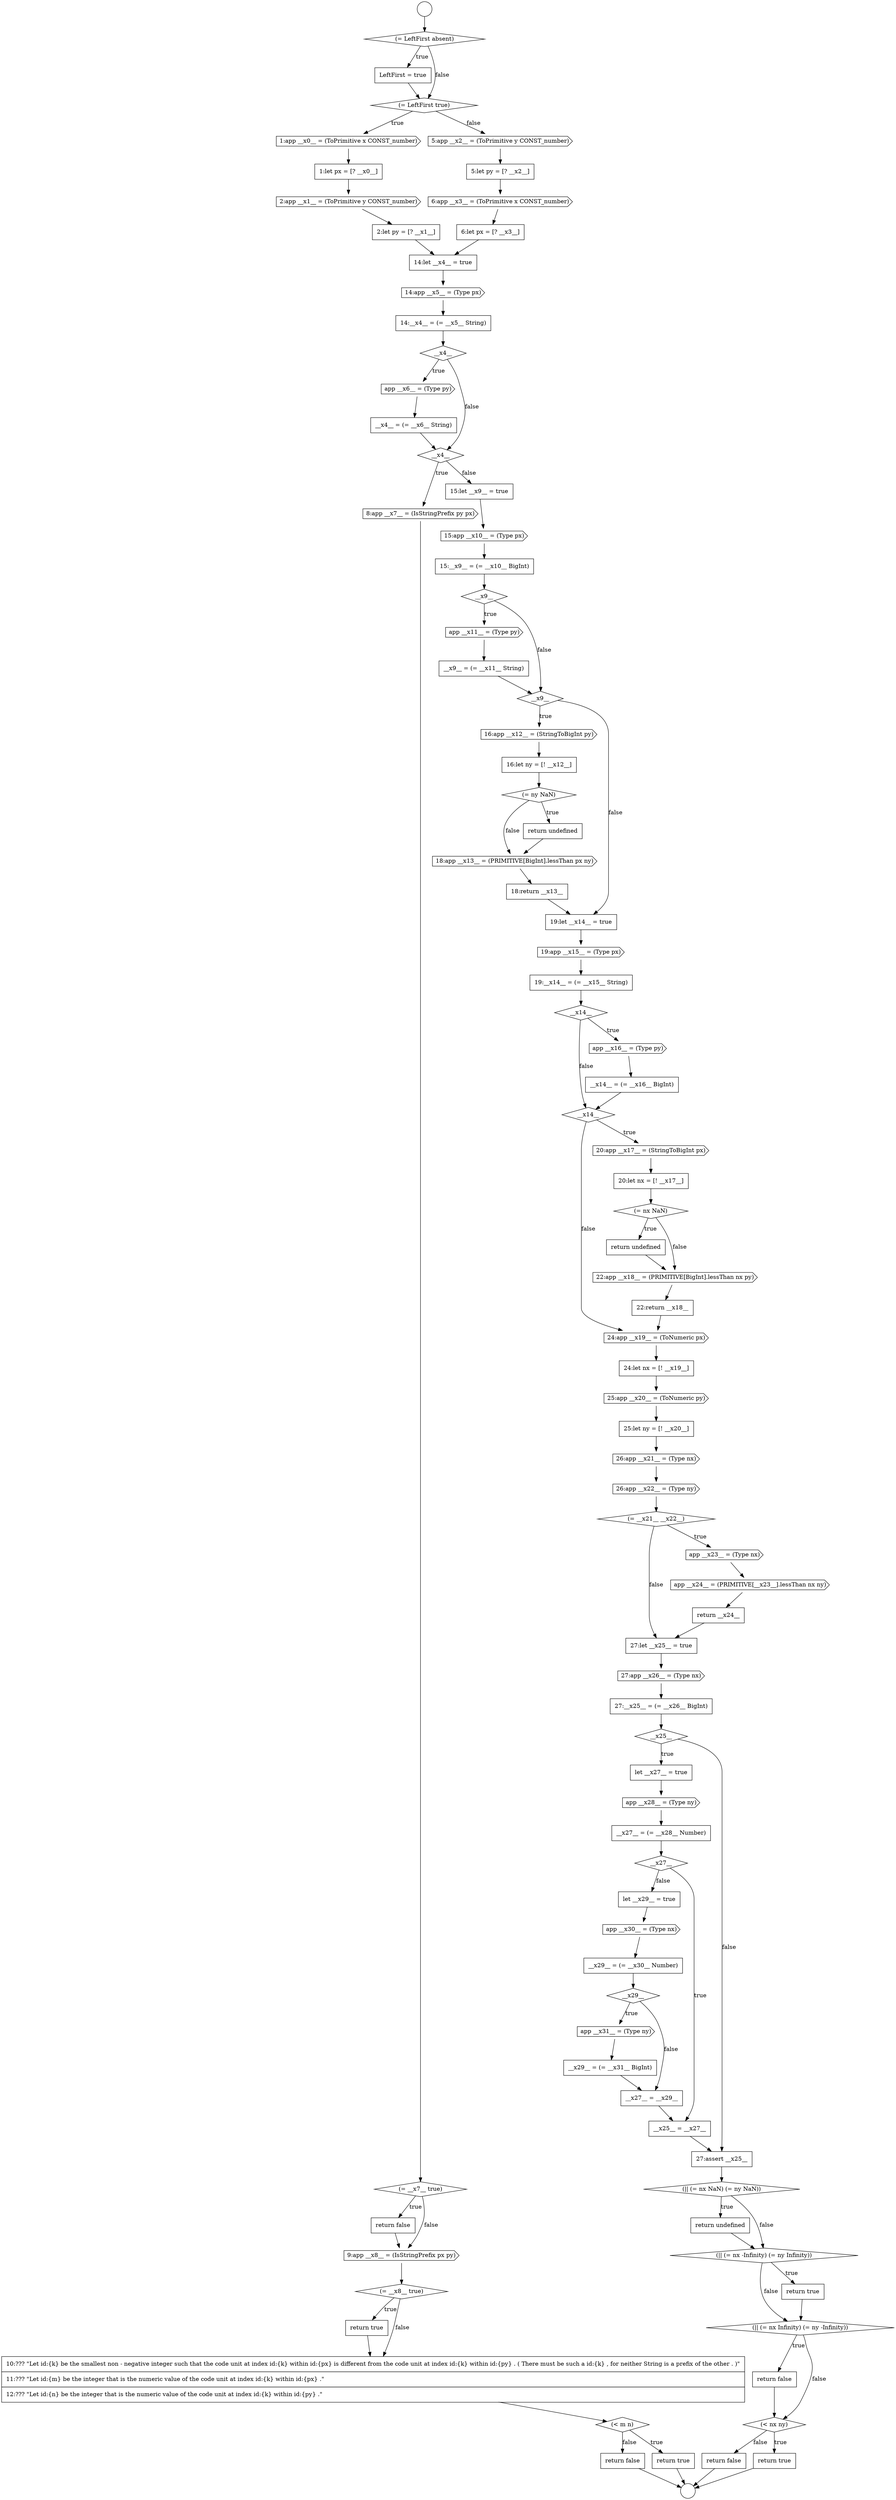 digraph {
  node5 [shape=cds, label=<<font color="black">1:app __x0__ = (ToPrimitive x CONST_number)</font>> color="black" fillcolor="white" style=filled]
  node84 [shape=none, margin=0, label=<<font color="black">
    <table border="0" cellborder="1" cellspacing="0" cellpadding="10">
      <tr><td align="left">return undefined</td></tr>
    </table>
  </font>> color="black" fillcolor="white" style=filled]
  node65 [shape=none, margin=0, label=<<font color="black">
    <table border="0" cellborder="1" cellspacing="0" cellpadding="10">
      <tr><td align="left">return __x24__</td></tr>
    </table>
  </font>> color="black" fillcolor="white" style=filled]
  node77 [shape=diamond, label=<<font color="black">__x29__</font>> color="black" fillcolor="white" style=filled]
  node87 [shape=diamond, label=<<font color="black">(|| (= nx Infinity) (= ny -Infinity))</font>> color="black" fillcolor="white" style=filled]
  node69 [shape=diamond, label=<<font color="black">__x25__</font>> color="black" fillcolor="white" style=filled]
  node0 [shape=circle label=" " color="black" fillcolor="white" style=filled]
  node88 [shape=none, margin=0, label=<<font color="black">
    <table border="0" cellborder="1" cellspacing="0" cellpadding="10">
      <tr><td align="left">return false</td></tr>
    </table>
  </font>> color="black" fillcolor="white" style=filled]
  node10 [shape=none, margin=0, label=<<font color="black">
    <table border="0" cellborder="1" cellspacing="0" cellpadding="10">
      <tr><td align="left">5:let py = [? __x2__]</td></tr>
    </table>
  </font>> color="black" fillcolor="white" style=filled]
  node56 [shape=cds, label=<<font color="black">24:app __x19__ = (ToNumeric px)</font>> color="black" fillcolor="white" style=filled]
  node42 [shape=none, margin=0, label=<<font color="black">
    <table border="0" cellborder="1" cellspacing="0" cellpadding="10">
      <tr><td align="left">18:return __x13__</td></tr>
    </table>
  </font>> color="black" fillcolor="white" style=filled]
  node24 [shape=diamond, label=<<font color="black">(= __x8__ true)</font>> color="black" fillcolor="white" style=filled]
  node37 [shape=cds, label=<<font color="black">16:app __x12__ = (StringToBigInt py)</font>> color="black" fillcolor="white" style=filled]
  node25 [shape=none, margin=0, label=<<font color="black">
    <table border="0" cellborder="1" cellspacing="0" cellpadding="10">
      <tr><td align="left">return true</td></tr>
    </table>
  </font>> color="black" fillcolor="white" style=filled]
  node52 [shape=diamond, label=<<font color="black">(= nx NaN)</font>> color="black" fillcolor="white" style=filled]
  node14 [shape=cds, label=<<font color="black">14:app __x5__ = (Type px)</font>> color="black" fillcolor="white" style=filled]
  node20 [shape=cds, label=<<font color="black">8:app __x7__ = (IsStringPrefix py px)</font>> color="black" fillcolor="white" style=filled]
  node46 [shape=diamond, label=<<font color="black">__x14__</font>> color="black" fillcolor="white" style=filled]
  node57 [shape=none, margin=0, label=<<font color="black">
    <table border="0" cellborder="1" cellspacing="0" cellpadding="10">
      <tr><td align="left">24:let nx = [! __x19__]</td></tr>
    </table>
  </font>> color="black" fillcolor="white" style=filled]
  node78 [shape=cds, label=<<font color="black">app __x31__ = (Type ny)</font>> color="black" fillcolor="white" style=filled]
  node29 [shape=none, margin=0, label=<<font color="black">
    <table border="0" cellborder="1" cellspacing="0" cellpadding="10">
      <tr><td align="left">return false</td></tr>
    </table>
  </font>> color="black" fillcolor="white" style=filled]
  node61 [shape=cds, label=<<font color="black">26:app __x22__ = (Type ny)</font>> color="black" fillcolor="white" style=filled]
  node89 [shape=diamond, label=<<font color="black">(&lt; nx ny)</font>> color="black" fillcolor="white" style=filled]
  node1 [shape=circle label=" " color="black" fillcolor="white" style=filled]
  node74 [shape=none, margin=0, label=<<font color="black">
    <table border="0" cellborder="1" cellspacing="0" cellpadding="10">
      <tr><td align="left">let __x29__ = true</td></tr>
    </table>
  </font>> color="black" fillcolor="white" style=filled]
  node6 [shape=none, margin=0, label=<<font color="black">
    <table border="0" cellborder="1" cellspacing="0" cellpadding="10">
      <tr><td align="left">1:let px = [? __x0__]</td></tr>
    </table>
  </font>> color="black" fillcolor="white" style=filled]
  node60 [shape=cds, label=<<font color="black">26:app __x21__ = (Type nx)</font>> color="black" fillcolor="white" style=filled]
  node85 [shape=diamond, label=<<font color="black">(|| (= nx -Infinity) (= ny Infinity))</font>> color="black" fillcolor="white" style=filled]
  node70 [shape=none, margin=0, label=<<font color="black">
    <table border="0" cellborder="1" cellspacing="0" cellpadding="10">
      <tr><td align="left">let __x27__ = true</td></tr>
    </table>
  </font>> color="black" fillcolor="white" style=filled]
  node21 [shape=diamond, label=<<font color="black">(= __x7__ true)</font>> color="black" fillcolor="white" style=filled]
  node33 [shape=diamond, label=<<font color="black">__x9__</font>> color="black" fillcolor="white" style=filled]
  node28 [shape=none, margin=0, label=<<font color="black">
    <table border="0" cellborder="1" cellspacing="0" cellpadding="10">
      <tr><td align="left">return true</td></tr>
    </table>
  </font>> color="black" fillcolor="white" style=filled]
  node38 [shape=none, margin=0, label=<<font color="black">
    <table border="0" cellborder="1" cellspacing="0" cellpadding="10">
      <tr><td align="left">16:let ny = [! __x12__]</td></tr>
    </table>
  </font>> color="black" fillcolor="white" style=filled]
  node9 [shape=cds, label=<<font color="black">5:app __x2__ = (ToPrimitive y CONST_number)</font>> color="black" fillcolor="white" style=filled]
  node53 [shape=none, margin=0, label=<<font color="black">
    <table border="0" cellborder="1" cellspacing="0" cellpadding="10">
      <tr><td align="left">return undefined</td></tr>
    </table>
  </font>> color="black" fillcolor="white" style=filled]
  node13 [shape=none, margin=0, label=<<font color="black">
    <table border="0" cellborder="1" cellspacing="0" cellpadding="10">
      <tr><td align="left">14:let __x4__ = true</td></tr>
    </table>
  </font>> color="black" fillcolor="white" style=filled]
  node41 [shape=cds, label=<<font color="black">18:app __x13__ = (PRIMITIVE[BigInt].lessThan px ny)</font>> color="black" fillcolor="white" style=filled]
  node73 [shape=diamond, label=<<font color="black">__x27__</font>> color="black" fillcolor="white" style=filled]
  node2 [shape=diamond, label=<<font color="black">(= LeftFirst absent)</font>> color="black" fillcolor="white" style=filled]
  node45 [shape=none, margin=0, label=<<font color="black">
    <table border="0" cellborder="1" cellspacing="0" cellpadding="10">
      <tr><td align="left">19:__x14__ = (= __x15__ String)</td></tr>
    </table>
  </font>> color="black" fillcolor="white" style=filled]
  node64 [shape=cds, label=<<font color="black">app __x24__ = (PRIMITIVE[__x23__].lessThan nx ny)</font>> color="black" fillcolor="white" style=filled]
  node17 [shape=cds, label=<<font color="black">app __x6__ = (Type py)</font>> color="black" fillcolor="white" style=filled]
  node32 [shape=none, margin=0, label=<<font color="black">
    <table border="0" cellborder="1" cellspacing="0" cellpadding="10">
      <tr><td align="left">15:__x9__ = (= __x10__ BigInt)</td></tr>
    </table>
  </font>> color="black" fillcolor="white" style=filled]
  node34 [shape=cds, label=<<font color="black">app __x11__ = (Type py)</font>> color="black" fillcolor="white" style=filled]
  node22 [shape=none, margin=0, label=<<font color="black">
    <table border="0" cellborder="1" cellspacing="0" cellpadding="10">
      <tr><td align="left">return false</td></tr>
    </table>
  </font>> color="black" fillcolor="white" style=filled]
  node44 [shape=cds, label=<<font color="black">19:app __x15__ = (Type px)</font>> color="black" fillcolor="white" style=filled]
  node59 [shape=none, margin=0, label=<<font color="black">
    <table border="0" cellborder="1" cellspacing="0" cellpadding="10">
      <tr><td align="left">25:let ny = [! __x20__]</td></tr>
    </table>
  </font>> color="black" fillcolor="white" style=filled]
  node27 [shape=diamond, label=<<font color="black">(&lt; m n)</font>> color="black" fillcolor="white" style=filled]
  node71 [shape=cds, label=<<font color="black">app __x28__ = (Type ny)</font>> color="black" fillcolor="white" style=filled]
  node12 [shape=none, margin=0, label=<<font color="black">
    <table border="0" cellborder="1" cellspacing="0" cellpadding="10">
      <tr><td align="left">6:let px = [? __x3__]</td></tr>
    </table>
  </font>> color="black" fillcolor="white" style=filled]
  node54 [shape=cds, label=<<font color="black">22:app __x18__ = (PRIMITIVE[BigInt].lessThan nx py)</font>> color="black" fillcolor="white" style=filled]
  node49 [shape=diamond, label=<<font color="black">__x14__</font>> color="black" fillcolor="white" style=filled]
  node86 [shape=none, margin=0, label=<<font color="black">
    <table border="0" cellborder="1" cellspacing="0" cellpadding="10">
      <tr><td align="left">return true</td></tr>
    </table>
  </font>> color="black" fillcolor="white" style=filled]
  node81 [shape=none, margin=0, label=<<font color="black">
    <table border="0" cellborder="1" cellspacing="0" cellpadding="10">
      <tr><td align="left">__x25__ = __x27__</td></tr>
    </table>
  </font>> color="black" fillcolor="white" style=filled]
  node76 [shape=none, margin=0, label=<<font color="black">
    <table border="0" cellborder="1" cellspacing="0" cellpadding="10">
      <tr><td align="left">__x29__ = (= __x30__ Number)</td></tr>
    </table>
  </font>> color="black" fillcolor="white" style=filled]
  node7 [shape=cds, label=<<font color="black">2:app __x1__ = (ToPrimitive y CONST_number)</font>> color="black" fillcolor="white" style=filled]
  node39 [shape=diamond, label=<<font color="black">(= ny NaN)</font>> color="black" fillcolor="white" style=filled]
  node91 [shape=none, margin=0, label=<<font color="black">
    <table border="0" cellborder="1" cellspacing="0" cellpadding="10">
      <tr><td align="left">return false</td></tr>
    </table>
  </font>> color="black" fillcolor="white" style=filled]
  node66 [shape=none, margin=0, label=<<font color="black">
    <table border="0" cellborder="1" cellspacing="0" cellpadding="10">
      <tr><td align="left">27:let __x25__ = true</td></tr>
    </table>
  </font>> color="black" fillcolor="white" style=filled]
  node3 [shape=none, margin=0, label=<<font color="black">
    <table border="0" cellborder="1" cellspacing="0" cellpadding="10">
      <tr><td align="left">LeftFirst = true</td></tr>
    </table>
  </font>> color="black" fillcolor="white" style=filled]
  node80 [shape=none, margin=0, label=<<font color="black">
    <table border="0" cellborder="1" cellspacing="0" cellpadding="10">
      <tr><td align="left">__x27__ = __x29__</td></tr>
    </table>
  </font>> color="black" fillcolor="white" style=filled]
  node35 [shape=none, margin=0, label=<<font color="black">
    <table border="0" cellborder="1" cellspacing="0" cellpadding="10">
      <tr><td align="left">__x9__ = (= __x11__ String)</td></tr>
    </table>
  </font>> color="black" fillcolor="white" style=filled]
  node48 [shape=none, margin=0, label=<<font color="black">
    <table border="0" cellborder="1" cellspacing="0" cellpadding="10">
      <tr><td align="left">__x14__ = (= __x16__ BigInt)</td></tr>
    </table>
  </font>> color="black" fillcolor="white" style=filled]
  node63 [shape=cds, label=<<font color="black">app __x23__ = (Type nx)</font>> color="black" fillcolor="white" style=filled]
  node18 [shape=none, margin=0, label=<<font color="black">
    <table border="0" cellborder="1" cellspacing="0" cellpadding="10">
      <tr><td align="left">__x4__ = (= __x6__ String)</td></tr>
    </table>
  </font>> color="black" fillcolor="white" style=filled]
  node50 [shape=cds, label=<<font color="black">20:app __x17__ = (StringToBigInt px)</font>> color="black" fillcolor="white" style=filled]
  node67 [shape=cds, label=<<font color="black">27:app __x26__ = (Type nx)</font>> color="black" fillcolor="white" style=filled]
  node16 [shape=diamond, label=<<font color="black">__x4__</font>> color="black" fillcolor="white" style=filled]
  node31 [shape=cds, label=<<font color="black">15:app __x10__ = (Type px)</font>> color="black" fillcolor="white" style=filled]
  node11 [shape=cds, label=<<font color="black">6:app __x3__ = (ToPrimitive x CONST_number)</font>> color="black" fillcolor="white" style=filled]
  node72 [shape=none, margin=0, label=<<font color="black">
    <table border="0" cellborder="1" cellspacing="0" cellpadding="10">
      <tr><td align="left">__x27__ = (= __x28__ Number)</td></tr>
    </table>
  </font>> color="black" fillcolor="white" style=filled]
  node43 [shape=none, margin=0, label=<<font color="black">
    <table border="0" cellborder="1" cellspacing="0" cellpadding="10">
      <tr><td align="left">19:let __x14__ = true</td></tr>
    </table>
  </font>> color="black" fillcolor="white" style=filled]
  node40 [shape=none, margin=0, label=<<font color="black">
    <table border="0" cellborder="1" cellspacing="0" cellpadding="10">
      <tr><td align="left">return undefined</td></tr>
    </table>
  </font>> color="black" fillcolor="white" style=filled]
  node26 [shape=none, margin=0, label=<<font color="black">
    <table border="0" cellborder="1" cellspacing="0" cellpadding="10">
      <tr><td align="left">10:??? &quot;Let id:{k} be the smallest non - negative integer such that the code unit at index id:{k} within id:{px} is different from the code unit at index id:{k} within id:{py} . ( There must be such a id:{k} , for neither String is a prefix of the other . )&quot;</td></tr>
      <tr><td align="left">11:??? &quot;Let id:{m} be the integer that is the numeric value of the code unit at index id:{k} within id:{px} .&quot;</td></tr>
      <tr><td align="left">12:??? &quot;Let id:{n} be the integer that is the numeric value of the code unit at index id:{k} within id:{py} .&quot;</td></tr>
    </table>
  </font>> color="black" fillcolor="white" style=filled]
  node55 [shape=none, margin=0, label=<<font color="black">
    <table border="0" cellborder="1" cellspacing="0" cellpadding="10">
      <tr><td align="left">22:return __x18__</td></tr>
    </table>
  </font>> color="black" fillcolor="white" style=filled]
  node23 [shape=cds, label=<<font color="black">9:app __x8__ = (IsStringPrefix px py)</font>> color="black" fillcolor="white" style=filled]
  node8 [shape=none, margin=0, label=<<font color="black">
    <table border="0" cellborder="1" cellspacing="0" cellpadding="10">
      <tr><td align="left">2:let py = [? __x1__]</td></tr>
    </table>
  </font>> color="black" fillcolor="white" style=filled]
  node75 [shape=cds, label=<<font color="black">app __x30__ = (Type nx)</font>> color="black" fillcolor="white" style=filled]
  node58 [shape=cds, label=<<font color="black">25:app __x20__ = (ToNumeric py)</font>> color="black" fillcolor="white" style=filled]
  node82 [shape=none, margin=0, label=<<font color="black">
    <table border="0" cellborder="1" cellspacing="0" cellpadding="10">
      <tr><td align="left">27:assert __x25__</td></tr>
    </table>
  </font>> color="black" fillcolor="white" style=filled]
  node36 [shape=diamond, label=<<font color="black">__x9__</font>> color="black" fillcolor="white" style=filled]
  node30 [shape=none, margin=0, label=<<font color="black">
    <table border="0" cellborder="1" cellspacing="0" cellpadding="10">
      <tr><td align="left">15:let __x9__ = true</td></tr>
    </table>
  </font>> color="black" fillcolor="white" style=filled]
  node51 [shape=none, margin=0, label=<<font color="black">
    <table border="0" cellborder="1" cellspacing="0" cellpadding="10">
      <tr><td align="left">20:let nx = [! __x17__]</td></tr>
    </table>
  </font>> color="black" fillcolor="white" style=filled]
  node19 [shape=diamond, label=<<font color="black">__x4__</font>> color="black" fillcolor="white" style=filled]
  node4 [shape=diamond, label=<<font color="black">(= LeftFirst true)</font>> color="black" fillcolor="white" style=filled]
  node79 [shape=none, margin=0, label=<<font color="black">
    <table border="0" cellborder="1" cellspacing="0" cellpadding="10">
      <tr><td align="left">__x29__ = (= __x31__ BigInt)</td></tr>
    </table>
  </font>> color="black" fillcolor="white" style=filled]
  node47 [shape=cds, label=<<font color="black">app __x16__ = (Type py)</font>> color="black" fillcolor="white" style=filled]
  node15 [shape=none, margin=0, label=<<font color="black">
    <table border="0" cellborder="1" cellspacing="0" cellpadding="10">
      <tr><td align="left">14:__x4__ = (= __x5__ String)</td></tr>
    </table>
  </font>> color="black" fillcolor="white" style=filled]
  node68 [shape=none, margin=0, label=<<font color="black">
    <table border="0" cellborder="1" cellspacing="0" cellpadding="10">
      <tr><td align="left">27:__x25__ = (= __x26__ BigInt)</td></tr>
    </table>
  </font>> color="black" fillcolor="white" style=filled]
  node62 [shape=diamond, label=<<font color="black">(= __x21__ __x22__)</font>> color="black" fillcolor="white" style=filled]
  node90 [shape=none, margin=0, label=<<font color="black">
    <table border="0" cellborder="1" cellspacing="0" cellpadding="10">
      <tr><td align="left">return true</td></tr>
    </table>
  </font>> color="black" fillcolor="white" style=filled]
  node83 [shape=diamond, label=<<font color="black">(|| (= nx NaN) (= ny NaN))</font>> color="black" fillcolor="white" style=filled]
  node66 -> node67 [ color="black"]
  node28 -> node1 [ color="black"]
  node50 -> node51 [ color="black"]
  node59 -> node60 [ color="black"]
  node5 -> node6 [ color="black"]
  node53 -> node54 [ color="black"]
  node3 -> node4 [ color="black"]
  node63 -> node64 [ color="black"]
  node64 -> node65 [ color="black"]
  node61 -> node62 [ color="black"]
  node33 -> node34 [label=<<font color="black">true</font>> color="black"]
  node33 -> node36 [label=<<font color="black">false</font>> color="black"]
  node67 -> node68 [ color="black"]
  node7 -> node8 [ color="black"]
  node54 -> node55 [ color="black"]
  node19 -> node20 [label=<<font color="black">true</font>> color="black"]
  node19 -> node30 [label=<<font color="black">false</font>> color="black"]
  node18 -> node19 [ color="black"]
  node4 -> node5 [label=<<font color="black">true</font>> color="black"]
  node4 -> node9 [label=<<font color="black">false</font>> color="black"]
  node42 -> node43 [ color="black"]
  node34 -> node35 [ color="black"]
  node36 -> node37 [label=<<font color="black">true</font>> color="black"]
  node36 -> node43 [label=<<font color="black">false</font>> color="black"]
  node71 -> node72 [ color="black"]
  node15 -> node16 [ color="black"]
  node55 -> node56 [ color="black"]
  node89 -> node90 [label=<<font color="black">true</font>> color="black"]
  node89 -> node91 [label=<<font color="black">false</font>> color="black"]
  node11 -> node12 [ color="black"]
  node52 -> node53 [label=<<font color="black">true</font>> color="black"]
  node52 -> node54 [label=<<font color="black">false</font>> color="black"]
  node77 -> node78 [label=<<font color="black">true</font>> color="black"]
  node77 -> node80 [label=<<font color="black">false</font>> color="black"]
  node13 -> node14 [ color="black"]
  node35 -> node36 [ color="black"]
  node57 -> node58 [ color="black"]
  node73 -> node81 [label=<<font color="black">true</font>> color="black"]
  node73 -> node74 [label=<<font color="black">false</font>> color="black"]
  node79 -> node80 [ color="black"]
  node12 -> node13 [ color="black"]
  node62 -> node63 [label=<<font color="black">true</font>> color="black"]
  node62 -> node66 [label=<<font color="black">false</font>> color="black"]
  node45 -> node46 [ color="black"]
  node0 -> node2 [ color="black"]
  node75 -> node76 [ color="black"]
  node84 -> node85 [ color="black"]
  node2 -> node3 [label=<<font color="black">true</font>> color="black"]
  node2 -> node4 [label=<<font color="black">false</font>> color="black"]
  node22 -> node23 [ color="black"]
  node70 -> node71 [ color="black"]
  node6 -> node7 [ color="black"]
  node76 -> node77 [ color="black"]
  node43 -> node44 [ color="black"]
  node21 -> node22 [label=<<font color="black">true</font>> color="black"]
  node21 -> node23 [label=<<font color="black">false</font>> color="black"]
  node9 -> node10 [ color="black"]
  node44 -> node45 [ color="black"]
  node37 -> node38 [ color="black"]
  node68 -> node69 [ color="black"]
  node49 -> node50 [label=<<font color="black">true</font>> color="black"]
  node49 -> node56 [label=<<font color="black">false</font>> color="black"]
  node23 -> node24 [ color="black"]
  node14 -> node15 [ color="black"]
  node31 -> node32 [ color="black"]
  node40 -> node41 [ color="black"]
  node86 -> node87 [ color="black"]
  node30 -> node31 [ color="black"]
  node26 -> node27 [ color="black"]
  node27 -> node28 [label=<<font color="black">true</font>> color="black"]
  node27 -> node29 [label=<<font color="black">false</font>> color="black"]
  node72 -> node73 [ color="black"]
  node78 -> node79 [ color="black"]
  node10 -> node11 [ color="black"]
  node8 -> node13 [ color="black"]
  node88 -> node89 [ color="black"]
  node91 -> node1 [ color="black"]
  node47 -> node48 [ color="black"]
  node51 -> node52 [ color="black"]
  node25 -> node26 [ color="black"]
  node20 -> node21 [ color="black"]
  node60 -> node61 [ color="black"]
  node56 -> node57 [ color="black"]
  node46 -> node47 [label=<<font color="black">true</font>> color="black"]
  node46 -> node49 [label=<<font color="black">false</font>> color="black"]
  node90 -> node1 [ color="black"]
  node29 -> node1 [ color="black"]
  node24 -> node25 [label=<<font color="black">true</font>> color="black"]
  node24 -> node26 [label=<<font color="black">false</font>> color="black"]
  node82 -> node83 [ color="black"]
  node85 -> node86 [label=<<font color="black">true</font>> color="black"]
  node85 -> node87 [label=<<font color="black">false</font>> color="black"]
  node87 -> node88 [label=<<font color="black">true</font>> color="black"]
  node87 -> node89 [label=<<font color="black">false</font>> color="black"]
  node58 -> node59 [ color="black"]
  node65 -> node66 [ color="black"]
  node48 -> node49 [ color="black"]
  node16 -> node17 [label=<<font color="black">true</font>> color="black"]
  node16 -> node19 [label=<<font color="black">false</font>> color="black"]
  node69 -> node70 [label=<<font color="black">true</font>> color="black"]
  node69 -> node82 [label=<<font color="black">false</font>> color="black"]
  node81 -> node82 [ color="black"]
  node38 -> node39 [ color="black"]
  node74 -> node75 [ color="black"]
  node39 -> node40 [label=<<font color="black">true</font>> color="black"]
  node39 -> node41 [label=<<font color="black">false</font>> color="black"]
  node32 -> node33 [ color="black"]
  node17 -> node18 [ color="black"]
  node80 -> node81 [ color="black"]
  node41 -> node42 [ color="black"]
  node83 -> node84 [label=<<font color="black">true</font>> color="black"]
  node83 -> node85 [label=<<font color="black">false</font>> color="black"]
}
